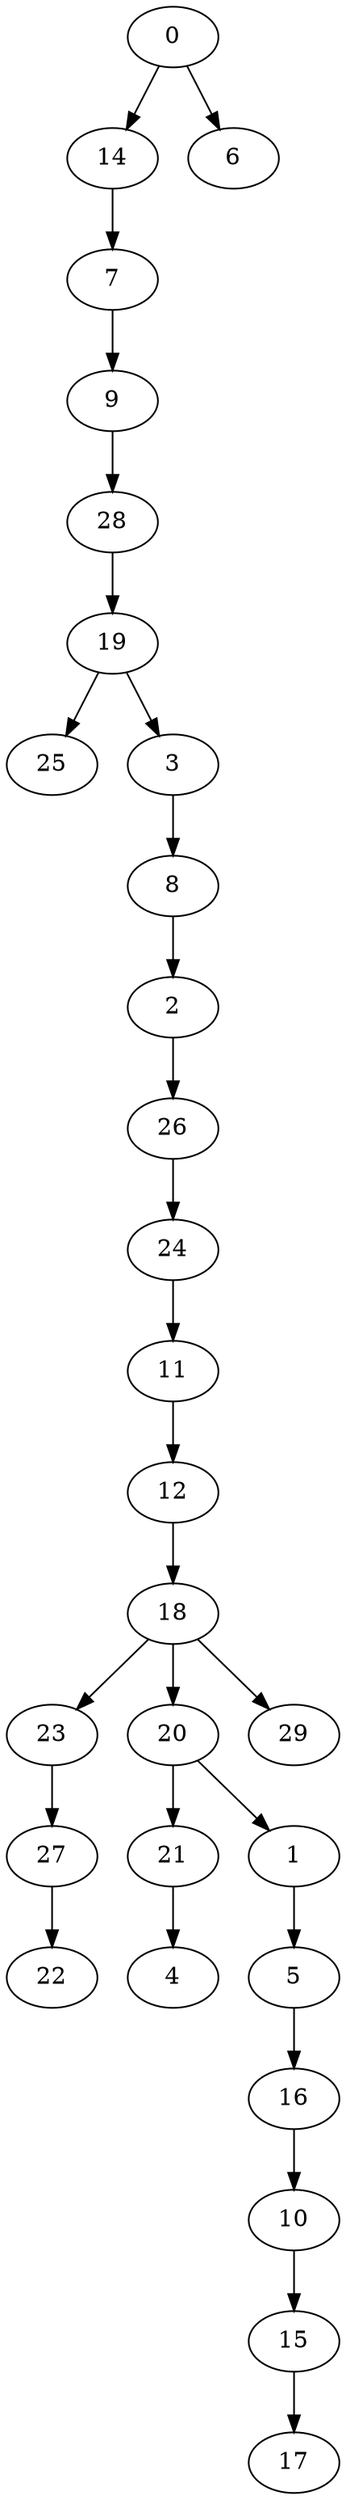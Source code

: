 digraph {
	0 [label=0]
	14 [label=14]
	7 [label=7]
	9 [label=9]
	28 [label=28]
	19 [label=19]
	25 [label=25]
	3 [label=3]
	8 [label=8]
	2 [label=2]
	26 [label=26]
	24 [label=24]
	11 [label=11]
	12 [label=12]
	18 [label=18]
	23 [label=23]
	27 [label=27]
	22 [label=22]
	20 [label=20]
	21 [label=21]
	4 [label=4]
	1 [label=1]
	5 [label=5]
	16 [label=16]
	10 [label=10]
	15 [label=15]
	17 [label=17]
	29 [label=29]
	6 [label=6]
	0 -> 14
	14 -> 7
	7 -> 9
	9 -> 28
	28 -> 19
	19 -> 25
	19 -> 3
	3 -> 8
	8 -> 2
	2 -> 26
	26 -> 24
	24 -> 11
	11 -> 12
	12 -> 18
	18 -> 23
	23 -> 27
	27 -> 22
	18 -> 20
	20 -> 21
	21 -> 4
	20 -> 1
	1 -> 5
	5 -> 16
	16 -> 10
	10 -> 15
	15 -> 17
	18 -> 29
	0 -> 6
}
